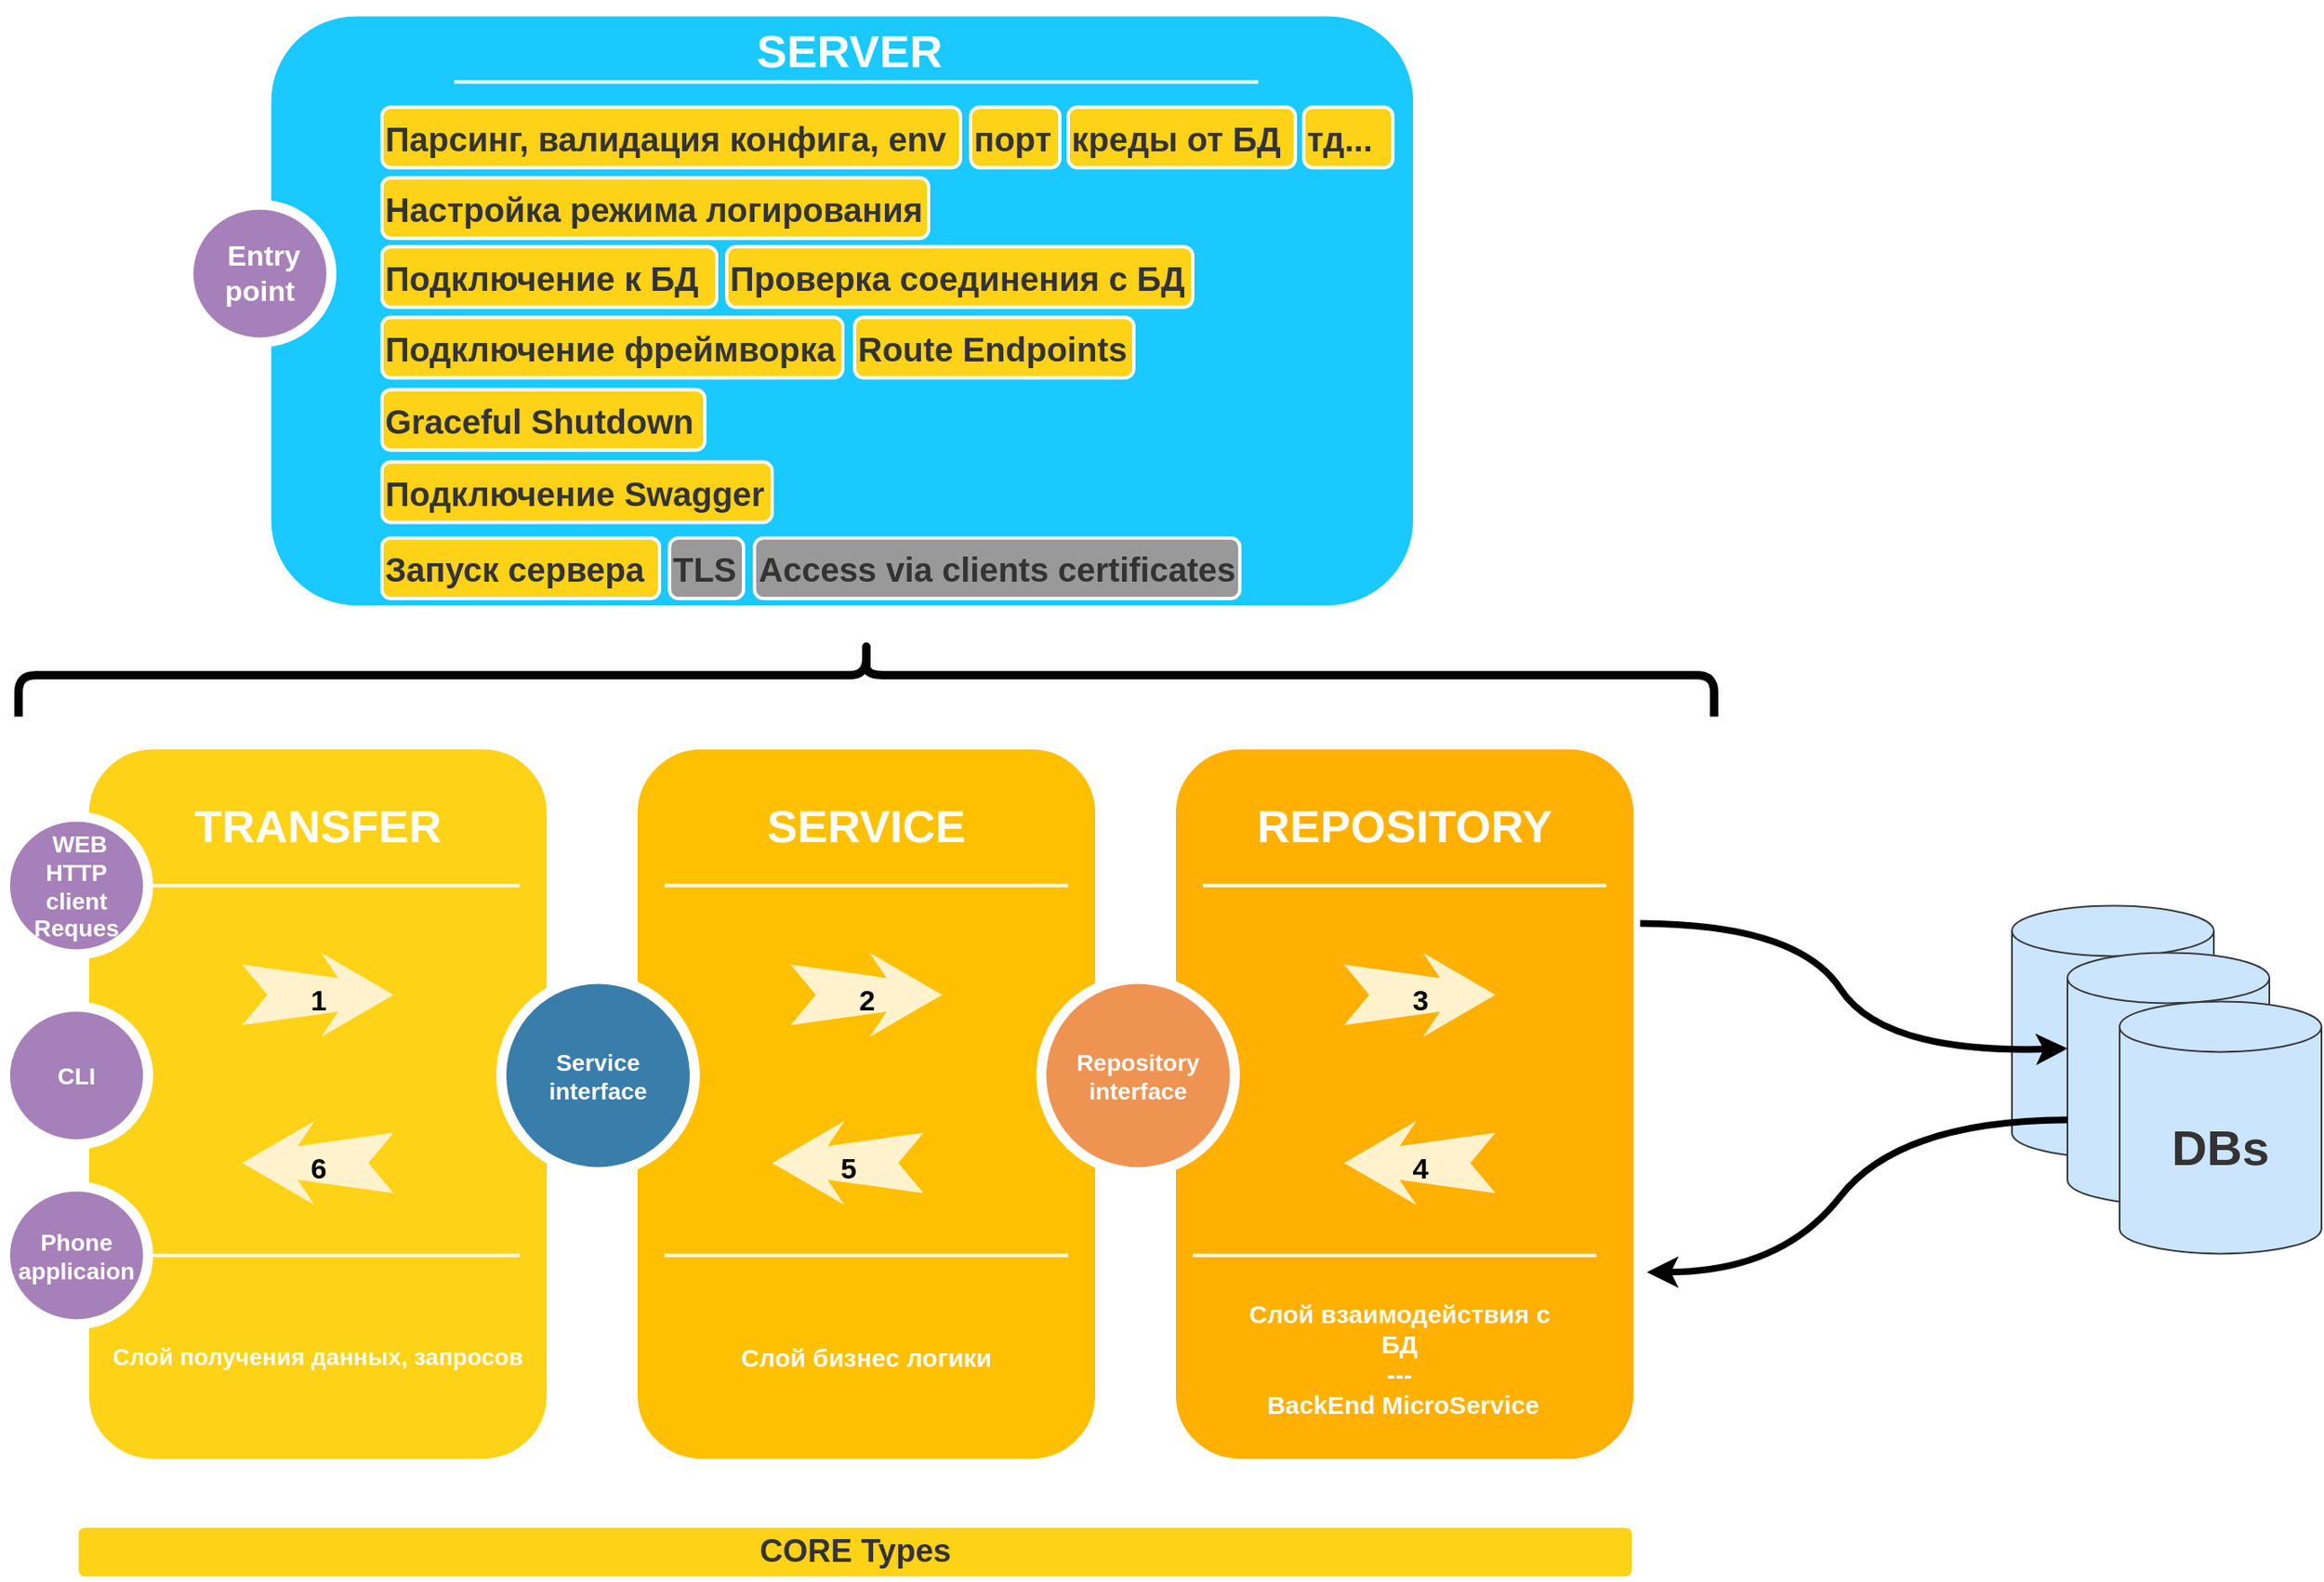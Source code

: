 <mxfile version="18.1.3" type="device"><diagram name="Page-1" id="12e1b939-464a-85fe-373e-61e167be1490"><mxGraphModel dx="3219" dy="1376" grid="0" gridSize="10" guides="1" tooltips="1" connect="1" arrows="1" fold="1" page="1" pageScale="1.5" pageWidth="1169" pageHeight="826" background="none" math="0" shadow="0"><root><mxCell id="0"/><mxCell id="1" parent="0"/><mxCell id="huMg3oRqqDngKjtSXtzv-45" value="&lt;b&gt;&lt;font color=&quot;#333333&quot; style=&quot;font-size: 29px;&quot;&gt;DBs&lt;/font&gt;&lt;/b&gt;" style="shape=cylinder3;whiteSpace=wrap;html=1;boundedLbl=1;backgroundOutline=1;size=15;fontSize=21;fillColor=#cce5ff;strokeColor=#36393d;" vertex="1" parent="1"><mxGeometry x="1451" y="652.69" width="120" height="150" as="geometry"/></mxCell><mxCell id="60da8b9f42644d3a-2" value="" style="whiteSpace=wrap;html=1;rounded=1;shadow=0;strokeWidth=8;fontSize=20;align=center;fillColor=#FED217;strokeColor=#FFFFFF;" parent="1" vertex="1"><mxGeometry x="304" y="555.69" width="280" height="430" as="geometry"/></mxCell><mxCell id="60da8b9f42644d3a-3" value="TRANSFER" style="text;html=1;strokeColor=none;fillColor=none;align=center;verticalAlign=middle;whiteSpace=wrap;rounded=0;shadow=0;fontSize=27;fontColor=#FFFFFF;fontStyle=1" parent="1" vertex="1"><mxGeometry x="304" y="575.69" width="280" height="60" as="geometry"/></mxCell><mxCell id="60da8b9f42644d3a-4" value="Слой получения данных, запросов" style="text;html=1;strokeColor=none;fillColor=none;align=center;verticalAlign=middle;whiteSpace=wrap;rounded=0;shadow=0;fontSize=14;fontColor=#FFFFFF;fontStyle=1" parent="1" vertex="1"><mxGeometry x="304" y="875.69" width="280" height="90" as="geometry"/></mxCell><mxCell id="60da8b9f42644d3a-6" value="" style="line;strokeWidth=2;html=1;rounded=0;shadow=0;fontSize=27;align=center;fillColor=none;strokeColor=#FFFFFF;" parent="1" vertex="1"><mxGeometry x="324" y="635.69" width="240" height="10" as="geometry"/></mxCell><mxCell id="60da8b9f42644d3a-7" value="" style="line;strokeWidth=2;html=1;rounded=0;shadow=0;fontSize=27;align=center;fillColor=none;strokeColor=#FFFFFF;" parent="1" vertex="1"><mxGeometry x="324" y="855.69" width="240" height="10" as="geometry"/></mxCell><mxCell id="60da8b9f42644d3a-8" value="&lt;b&gt;&amp;nbsp;WEB&lt;br&gt;HTTP&lt;br&gt;client&lt;br&gt;Reques&lt;/b&gt;" style="ellipse;whiteSpace=wrap;html=1;rounded=0;shadow=0;strokeWidth=6;fontSize=14;align=center;fillColor=#A680B8;strokeColor=#FFFFFF;fontColor=#FFFFFF;" parent="1" vertex="1"><mxGeometry x="258" y="599.69" width="85" height="82" as="geometry"/></mxCell><mxCell id="60da8b9f42644d3a-17" value="" style="whiteSpace=wrap;html=1;rounded=1;shadow=0;strokeWidth=8;fontSize=20;align=center;fillColor=#FFC001;strokeColor=#FFFFFF;" parent="1" vertex="1"><mxGeometry x="630" y="555.69" width="280" height="430" as="geometry"/></mxCell><mxCell id="60da8b9f42644d3a-18" value="SERVICE" style="text;html=1;strokeColor=none;fillColor=none;align=center;verticalAlign=middle;whiteSpace=wrap;rounded=0;shadow=0;fontSize=27;fontColor=#FFFFFF;fontStyle=1" parent="1" vertex="1"><mxGeometry x="630" y="575.69" width="280" height="60" as="geometry"/></mxCell><mxCell id="60da8b9f42644d3a-19" value="Слой бизнес логики" style="text;html=1;strokeColor=none;fillColor=none;align=center;verticalAlign=middle;whiteSpace=wrap;rounded=0;shadow=0;fontSize=15;fontColor=#FFFFFF;fontStyle=1" parent="1" vertex="1"><mxGeometry x="630" y="875.69" width="280" height="90" as="geometry"/></mxCell><mxCell id="60da8b9f42644d3a-20" value="" style="line;strokeWidth=2;html=1;rounded=0;shadow=0;fontSize=27;align=center;fillColor=none;strokeColor=#FFFFFF;" parent="1" vertex="1"><mxGeometry x="650" y="635.69" width="240" height="10" as="geometry"/></mxCell><mxCell id="60da8b9f42644d3a-21" value="" style="line;strokeWidth=2;html=1;rounded=0;shadow=0;fontSize=27;align=center;fillColor=none;strokeColor=#FFFFFF;" parent="1" vertex="1"><mxGeometry x="650" y="855.69" width="240" height="10" as="geometry"/></mxCell><mxCell id="60da8b9f42644d3a-22" value="Service &lt;br&gt;interface" style="ellipse;whiteSpace=wrap;html=1;rounded=0;shadow=0;strokeWidth=6;fontSize=14;align=center;fillColor=#397DAA;strokeColor=#FFFFFF;fontColor=#FFFFFF;fontStyle=1" parent="1" vertex="1"><mxGeometry x="553" y="696.19" width="115" height="115" as="geometry"/></mxCell><mxCell id="60da8b9f42644d3a-24" value="" style="whiteSpace=wrap;html=1;rounded=1;shadow=0;strokeWidth=8;fontSize=20;align=center;fillColor=#FFB001;strokeColor=#FFFFFF;" parent="1" vertex="1"><mxGeometry x="950" y="555.69" width="280" height="430" as="geometry"/></mxCell><mxCell id="60da8b9f42644d3a-25" value="REPOSITORY" style="text;html=1;strokeColor=none;fillColor=none;align=center;verticalAlign=middle;whiteSpace=wrap;rounded=0;shadow=0;fontSize=27;fontColor=#FFFFFF;fontStyle=1" parent="1" vertex="1"><mxGeometry x="950" y="575.69" width="280" height="60" as="geometry"/></mxCell><mxCell id="60da8b9f42644d3a-26" value="Слой взаимодействия с &lt;br&gt;БД&lt;br&gt;---&lt;br&gt;&amp;nbsp;BackEnd MicroService" style="text;html=1;strokeColor=none;fillColor=none;align=center;verticalAlign=middle;whiteSpace=wrap;rounded=0;shadow=0;fontSize=15;fontColor=#FFFFFF;fontStyle=1" parent="1" vertex="1"><mxGeometry x="946" y="876.69" width="282" height="90" as="geometry"/></mxCell><mxCell id="60da8b9f42644d3a-27" value="" style="line;strokeWidth=2;html=1;rounded=0;shadow=0;fontSize=27;align=center;fillColor=none;strokeColor=#FFFFFF;" parent="1" vertex="1"><mxGeometry x="970" y="635.69" width="240" height="10" as="geometry"/></mxCell><mxCell id="60da8b9f42644d3a-28" value="" style="line;strokeWidth=2;html=1;rounded=0;shadow=0;fontSize=27;align=center;fillColor=none;strokeColor=#FFFFFF;" parent="1" vertex="1"><mxGeometry x="964" y="855.69" width="240" height="10" as="geometry"/></mxCell><mxCell id="60da8b9f42644d3a-29" value="Repository&lt;br&gt;interface" style="ellipse;whiteSpace=wrap;html=1;rounded=0;shadow=0;strokeWidth=6;fontSize=14;align=center;fillColor=#EF9353;strokeColor=#FFFFFF;fontColor=#FFFFFF;fontStyle=1" parent="1" vertex="1"><mxGeometry x="874" y="696.19" width="115" height="115" as="geometry"/></mxCell><mxCell id="huMg3oRqqDngKjtSXtzv-2" value="&lt;font style=&quot;font-size: 17px;&quot; color=&quot;#030303&quot;&gt;&lt;b&gt;1&lt;/b&gt;&lt;/font&gt;" style="html=1;shadow=0;dashed=0;align=center;verticalAlign=middle;shape=mxgraph.arrows2.stylisedArrow;dy=0.6;dx=33;notch=15;feather=0.28;rounded=0;strokeWidth=1;fontSize=27;strokeColor=none;fillColor=#fff2cc;" vertex="1" parent="1"><mxGeometry x="399" y="680.69" width="90" height="50" as="geometry"/></mxCell><mxCell id="huMg3oRqqDngKjtSXtzv-6" value="&lt;font style=&quot;font-size: 17px;&quot; color=&quot;#030303&quot;&gt;&lt;b&gt;2&lt;/b&gt;&lt;/font&gt;" style="html=1;shadow=0;dashed=0;align=center;verticalAlign=middle;shape=mxgraph.arrows2.stylisedArrow;dy=0.6;dx=33;notch=15;feather=0.28;rounded=0;strokeWidth=1;fontSize=27;strokeColor=none;fillColor=#fff2cc;" vertex="1" parent="1"><mxGeometry x="725" y="680.69" width="90" height="50" as="geometry"/></mxCell><mxCell id="huMg3oRqqDngKjtSXtzv-7" value="&lt;font style=&quot;font-size: 17px;&quot; color=&quot;#030303&quot;&gt;&lt;b&gt;3&lt;/b&gt;&lt;/font&gt;" style="html=1;shadow=0;dashed=0;align=center;verticalAlign=middle;shape=mxgraph.arrows2.stylisedArrow;dy=0.6;dx=33;notch=15;feather=0.28;rounded=0;strokeWidth=1;fontSize=27;strokeColor=none;fillColor=#fff2cc;" vertex="1" parent="1"><mxGeometry x="1054" y="680.69" width="90" height="50" as="geometry"/></mxCell><mxCell id="huMg3oRqqDngKjtSXtzv-9" value="&lt;font style=&quot;font-size: 17px;&quot; color=&quot;#030303&quot;&gt;&lt;b&gt;4&lt;/b&gt;&lt;/font&gt;" style="html=1;shadow=0;dashed=0;align=center;verticalAlign=middle;shape=mxgraph.arrows2.stylisedArrow;dy=0.6;dx=33;notch=15;feather=0.28;rounded=0;strokeWidth=1;fontSize=27;strokeColor=none;fillColor=#fff2cc;flipV=0;flipH=1;" vertex="1" parent="1"><mxGeometry x="1054" y="780.69" width="90" height="50" as="geometry"/></mxCell><mxCell id="huMg3oRqqDngKjtSXtzv-10" value="&lt;font color=&quot;#030303&quot;&gt;&lt;span style=&quot;font-size: 17px;&quot;&gt;&lt;b&gt;5&lt;/b&gt;&lt;/span&gt;&lt;/font&gt;" style="html=1;shadow=0;dashed=0;align=center;verticalAlign=middle;shape=mxgraph.arrows2.stylisedArrow;dy=0.6;dx=33;notch=15;feather=0.28;rounded=0;strokeWidth=1;fontSize=27;strokeColor=none;fillColor=#fff2cc;flipV=0;flipH=1;" vertex="1" parent="1"><mxGeometry x="714" y="780.69" width="90" height="50" as="geometry"/></mxCell><mxCell id="huMg3oRqqDngKjtSXtzv-11" value="&lt;font style=&quot;font-size: 17px;&quot; color=&quot;#030303&quot;&gt;&lt;b&gt;6&lt;/b&gt;&lt;/font&gt;" style="html=1;shadow=0;dashed=0;align=center;verticalAlign=middle;shape=mxgraph.arrows2.stylisedArrow;dy=0.6;dx=33;notch=15;feather=0.28;rounded=0;strokeWidth=1;fontSize=27;strokeColor=none;fillColor=#fff2cc;flipV=0;flipH=1;" vertex="1" parent="1"><mxGeometry x="399" y="780.69" width="90" height="50" as="geometry"/></mxCell><mxCell id="huMg3oRqqDngKjtSXtzv-12" value="&lt;b&gt;&lt;font color=&quot;#333333&quot; style=&quot;font-size: 29px;&quot;&gt;DBs&lt;/font&gt;&lt;/b&gt;" style="shape=cylinder3;whiteSpace=wrap;html=1;boundedLbl=1;backgroundOutline=1;size=15;fontSize=21;fillColor=#cce5ff;strokeColor=#36393d;" vertex="1" parent="1"><mxGeometry x="1484" y="680.69" width="120" height="150" as="geometry"/></mxCell><mxCell id="huMg3oRqqDngKjtSXtzv-14" value="" style="curved=1;endArrow=classic;html=1;rounded=0;fontSize=29;fontColor=#333333;exitX=1;exitY=0.25;exitDx=0;exitDy=0;strokeWidth=4;entryX=0;entryY=0.38;entryDx=0;entryDy=0;entryPerimeter=0;" edge="1" parent="1" source="60da8b9f42644d3a-24" target="huMg3oRqqDngKjtSXtzv-12"><mxGeometry width="50" height="50" relative="1" as="geometry"><mxPoint x="824" y="870.69" as="sourcePoint"/><mxPoint x="874" y="820.69" as="targetPoint"/><Array as="points"><mxPoint x="1324" y="663.69"/><mxPoint x="1374" y="740.69"/></Array></mxGeometry></mxCell><mxCell id="huMg3oRqqDngKjtSXtzv-15" value="" style="curved=1;endArrow=classic;html=1;rounded=0;fontSize=29;fontColor=#333333;exitX=0;exitY=0.663;exitDx=0;exitDy=0;strokeWidth=4;exitPerimeter=0;" edge="1" parent="1" source="huMg3oRqqDngKjtSXtzv-12"><mxGeometry width="50" height="50" relative="1" as="geometry"><mxPoint x="1284" y="875.69" as="sourcePoint"/><mxPoint x="1234" y="870.69" as="targetPoint"/><Array as="points"><mxPoint x="1384" y="780.69"/><mxPoint x="1314" y="870.69"/></Array></mxGeometry></mxCell><mxCell id="huMg3oRqqDngKjtSXtzv-16" value="&lt;b&gt;CLI&lt;/b&gt;" style="ellipse;whiteSpace=wrap;html=1;rounded=0;shadow=0;strokeWidth=6;fontSize=14;align=center;fillColor=#A680B8;strokeColor=#FFFFFF;fontColor=#FFFFFF;" vertex="1" parent="1"><mxGeometry x="258" y="712.69" width="85" height="82" as="geometry"/></mxCell><mxCell id="huMg3oRqqDngKjtSXtzv-17" value="&lt;b&gt;Phone&lt;br&gt;applicaion&lt;br&gt;&lt;/b&gt;" style="ellipse;whiteSpace=wrap;html=1;rounded=0;shadow=0;strokeWidth=6;fontSize=14;align=center;fillColor=#A680B8;strokeColor=#FFFFFF;fontColor=#FFFFFF;" vertex="1" parent="1"><mxGeometry x="258" y="819.69" width="85" height="82" as="geometry"/></mxCell><mxCell id="huMg3oRqqDngKjtSXtzv-19" value="&lt;font size=&quot;1&quot; color=&quot;#333333&quot; style=&quot;&quot;&gt;&lt;b style=&quot;font-size: 19px;&quot;&gt;CORE Types&lt;/b&gt;&lt;/font&gt;" style="whiteSpace=wrap;html=1;rounded=1;shadow=0;strokeWidth=2;fontSize=17;align=center;fillColor=#FED217;strokeColor=#FFFFFF;" vertex="1" parent="1"><mxGeometry x="300.75" y="1021.69" width="925.25" height="31" as="geometry"/></mxCell><mxCell id="huMg3oRqqDngKjtSXtzv-20" value="" style="shape=curlyBracket;whiteSpace=wrap;html=1;rounded=1;flipH=1;fontSize=29;fontColor=#333333;strokeWidth=5;rotation=-90;size=0.452;" vertex="1" parent="1"><mxGeometry x="747.5" y="13.81" width="45" height="1007.88" as="geometry"/></mxCell><mxCell id="huMg3oRqqDngKjtSXtzv-21" value="" style="whiteSpace=wrap;html=1;rounded=1;shadow=0;strokeWidth=6;fontSize=20;align=center;fillColor=#19C9FF;strokeColor=#FFFFFF;" vertex="1" parent="1"><mxGeometry x="413.25" y="120.69" width="684.75" height="356.31" as="geometry"/></mxCell><mxCell id="huMg3oRqqDngKjtSXtzv-22" value="" style="line;strokeWidth=2;html=1;rounded=0;shadow=0;fontSize=27;align=center;fillColor=none;strokeColor=#FFFFFF;" vertex="1" parent="1"><mxGeometry x="525" y="157.69" width="478" height="10" as="geometry"/></mxCell><mxCell id="huMg3oRqqDngKjtSXtzv-23" value="SERVER" style="text;html=1;strokeColor=none;fillColor=none;align=center;verticalAlign=middle;whiteSpace=wrap;rounded=0;shadow=0;fontSize=27;fontColor=#FFFFFF;fontStyle=1" vertex="1" parent="1"><mxGeometry x="620" y="114.69" width="280" height="60" as="geometry"/></mxCell><mxCell id="huMg3oRqqDngKjtSXtzv-24" value="&lt;b style=&quot;font-size: 17px;&quot;&gt;&amp;nbsp;Entry &lt;br&gt;point&lt;/b&gt;" style="ellipse;whiteSpace=wrap;html=1;rounded=0;shadow=0;strokeWidth=6;fontSize=14;align=center;fillColor=#A680B8;strokeColor=#FFFFFF;fontColor=#FFFFFF;" vertex="1" parent="1"><mxGeometry x="367" y="235.69" width="85" height="82" as="geometry"/></mxCell><mxCell id="huMg3oRqqDngKjtSXtzv-18" value="&lt;b&gt;&lt;font color=&quot;#333333&quot;&gt;Настройка режима логирования&lt;/font&gt;&lt;/b&gt;" style="whiteSpace=wrap;html=1;rounded=1;shadow=0;strokeWidth=2;fontSize=20;align=left;fillColor=#FED217;strokeColor=#FFFFFF;" vertex="1" parent="1"><mxGeometry x="482" y="219.69" width="325" height="36" as="geometry"/></mxCell><mxCell id="huMg3oRqqDngKjtSXtzv-26" value="&lt;font color=&quot;#333333&quot;&gt;&lt;b&gt;Парсинг, валидация конфига, env&lt;/b&gt;&lt;/font&gt;" style="whiteSpace=wrap;html=1;rounded=1;shadow=0;strokeWidth=2;fontSize=20;align=left;fillColor=#FED217;strokeColor=#FFFFFF;" vertex="1" parent="1"><mxGeometry x="482" y="177.69" width="344" height="36" as="geometry"/></mxCell><mxCell id="huMg3oRqqDngKjtSXtzv-29" value="&lt;b&gt;&lt;font color=&quot;#333333&quot;&gt;Подключение фреймворка&lt;/font&gt;&lt;/b&gt;" style="whiteSpace=wrap;html=1;rounded=1;shadow=0;strokeWidth=2;fontSize=20;align=left;fillColor=#FED217;strokeColor=#FFFFFF;" vertex="1" parent="1"><mxGeometry x="482" y="302.69" width="274" height="36" as="geometry"/></mxCell><mxCell id="huMg3oRqqDngKjtSXtzv-30" value="&lt;b&gt;&lt;font color=&quot;#333333&quot;&gt;Graceful Shutdown&lt;/font&gt;&lt;/b&gt;" style="whiteSpace=wrap;html=1;rounded=1;shadow=0;strokeWidth=2;fontSize=20;align=left;fillColor=#FED217;strokeColor=#FFFFFF;" vertex="1" parent="1"><mxGeometry x="482" y="345.69" width="192" height="36" as="geometry"/></mxCell><mxCell id="huMg3oRqqDngKjtSXtzv-31" value="&lt;b&gt;&lt;font color=&quot;#333333&quot;&gt;Route Endpoints&lt;/font&gt;&lt;/b&gt;" style="whiteSpace=wrap;html=1;rounded=1;shadow=0;strokeWidth=2;fontSize=20;align=left;fillColor=#FED217;strokeColor=#FFFFFF;" vertex="1" parent="1"><mxGeometry x="763" y="302.69" width="166" height="36" as="geometry"/></mxCell><mxCell id="huMg3oRqqDngKjtSXtzv-32" value="&lt;font color=&quot;#333333&quot;&gt;&lt;b&gt;Подключение Swagger&lt;/b&gt;&lt;/font&gt;" style="whiteSpace=wrap;html=1;rounded=1;shadow=0;strokeWidth=2;fontSize=20;align=left;fillColor=#FED217;strokeColor=#FFFFFF;" vertex="1" parent="1"><mxGeometry x="482" y="388.69" width="232" height="36" as="geometry"/></mxCell><mxCell id="huMg3oRqqDngKjtSXtzv-35" value="&lt;b&gt;&lt;font color=&quot;#333333&quot;&gt;Подключение к БД&lt;/font&gt;&lt;/b&gt;" style="whiteSpace=wrap;html=1;rounded=1;shadow=0;strokeWidth=2;fontSize=20;align=left;fillColor=#FED217;strokeColor=#FFFFFF;" vertex="1" parent="1"><mxGeometry x="482" y="260.69" width="199" height="36" as="geometry"/></mxCell><mxCell id="huMg3oRqqDngKjtSXtzv-37" value="&lt;b&gt;&lt;font color=&quot;#333333&quot;&gt;Проверка соединения с БД&lt;/font&gt;&lt;/b&gt;" style="whiteSpace=wrap;html=1;rounded=1;shadow=0;strokeWidth=2;fontSize=20;align=left;fillColor=#FED217;strokeColor=#FFFFFF;" vertex="1" parent="1"><mxGeometry x="687" y="260.69" width="277" height="36" as="geometry"/></mxCell><mxCell id="huMg3oRqqDngKjtSXtzv-39" value="&lt;font color=&quot;#333333&quot;&gt;&lt;b&gt;порт&lt;/b&gt;&lt;/font&gt;" style="whiteSpace=wrap;html=1;rounded=1;shadow=0;strokeWidth=2;fontSize=20;align=left;fillColor=#FED217;strokeColor=#FFFFFF;" vertex="1" parent="1"><mxGeometry x="832" y="177.69" width="53" height="36" as="geometry"/></mxCell><mxCell id="huMg3oRqqDngKjtSXtzv-40" value="&lt;font color=&quot;#333333&quot;&gt;&lt;b&gt;креды от БД&lt;/b&gt;&lt;/font&gt;" style="whiteSpace=wrap;html=1;rounded=1;shadow=0;strokeWidth=2;fontSize=20;align=left;fillColor=#FED217;strokeColor=#FFFFFF;" vertex="1" parent="1"><mxGeometry x="890" y="177.69" width="135" height="36" as="geometry"/></mxCell><mxCell id="huMg3oRqqDngKjtSXtzv-44" value="&lt;font color=&quot;#333333&quot;&gt;&lt;b&gt;тд...&lt;/b&gt;&lt;/font&gt;" style="whiteSpace=wrap;html=1;rounded=1;shadow=0;strokeWidth=2;fontSize=20;align=left;fillColor=#FED217;strokeColor=#FFFFFF;" vertex="1" parent="1"><mxGeometry x="1030" y="177.69" width="53" height="36" as="geometry"/></mxCell><mxCell id="huMg3oRqqDngKjtSXtzv-46" value="&lt;b&gt;&lt;font color=&quot;#333333&quot; style=&quot;font-size: 29px;&quot;&gt;DBs&lt;/font&gt;&lt;/b&gt;" style="shape=cylinder3;whiteSpace=wrap;html=1;boundedLbl=1;backgroundOutline=1;size=15;fontSize=21;fillColor=#cce5ff;strokeColor=#36393d;" vertex="1" parent="1"><mxGeometry x="1515" y="709.69" width="120" height="150" as="geometry"/></mxCell><mxCell id="huMg3oRqqDngKjtSXtzv-47" value="&lt;font color=&quot;#333333&quot;&gt;&lt;b&gt;Запуск сервера&lt;/b&gt;&lt;/font&gt;" style="whiteSpace=wrap;html=1;rounded=1;shadow=0;strokeWidth=2;fontSize=20;align=left;fillColor=#FED217;strokeColor=#FFFFFF;" vertex="1" parent="1"><mxGeometry x="482" y="434" width="165" height="36" as="geometry"/></mxCell><mxCell id="huMg3oRqqDngKjtSXtzv-48" value="&lt;font color=&quot;#333333&quot;&gt;&lt;b&gt;TLS&lt;/b&gt;&lt;/font&gt;" style="whiteSpace=wrap;html=1;rounded=1;shadow=0;strokeWidth=2;fontSize=20;align=left;fillColor=#999999;strokeColor=#FFFFFF;" vertex="1" parent="1"><mxGeometry x="653" y="434" width="44" height="36" as="geometry"/></mxCell><mxCell id="huMg3oRqqDngKjtSXtzv-49" value="&lt;font color=&quot;#333333&quot;&gt;&lt;b&gt;Access via clients certificates&lt;/b&gt;&lt;/font&gt;" style="whiteSpace=wrap;html=1;rounded=1;shadow=0;strokeWidth=2;fontSize=20;align=left;fillColor=#999999;strokeColor=#FFFFFF;" vertex="1" parent="1"><mxGeometry x="703.5" y="434" width="288.5" height="36" as="geometry"/></mxCell></root></mxGraphModel></diagram></mxfile>